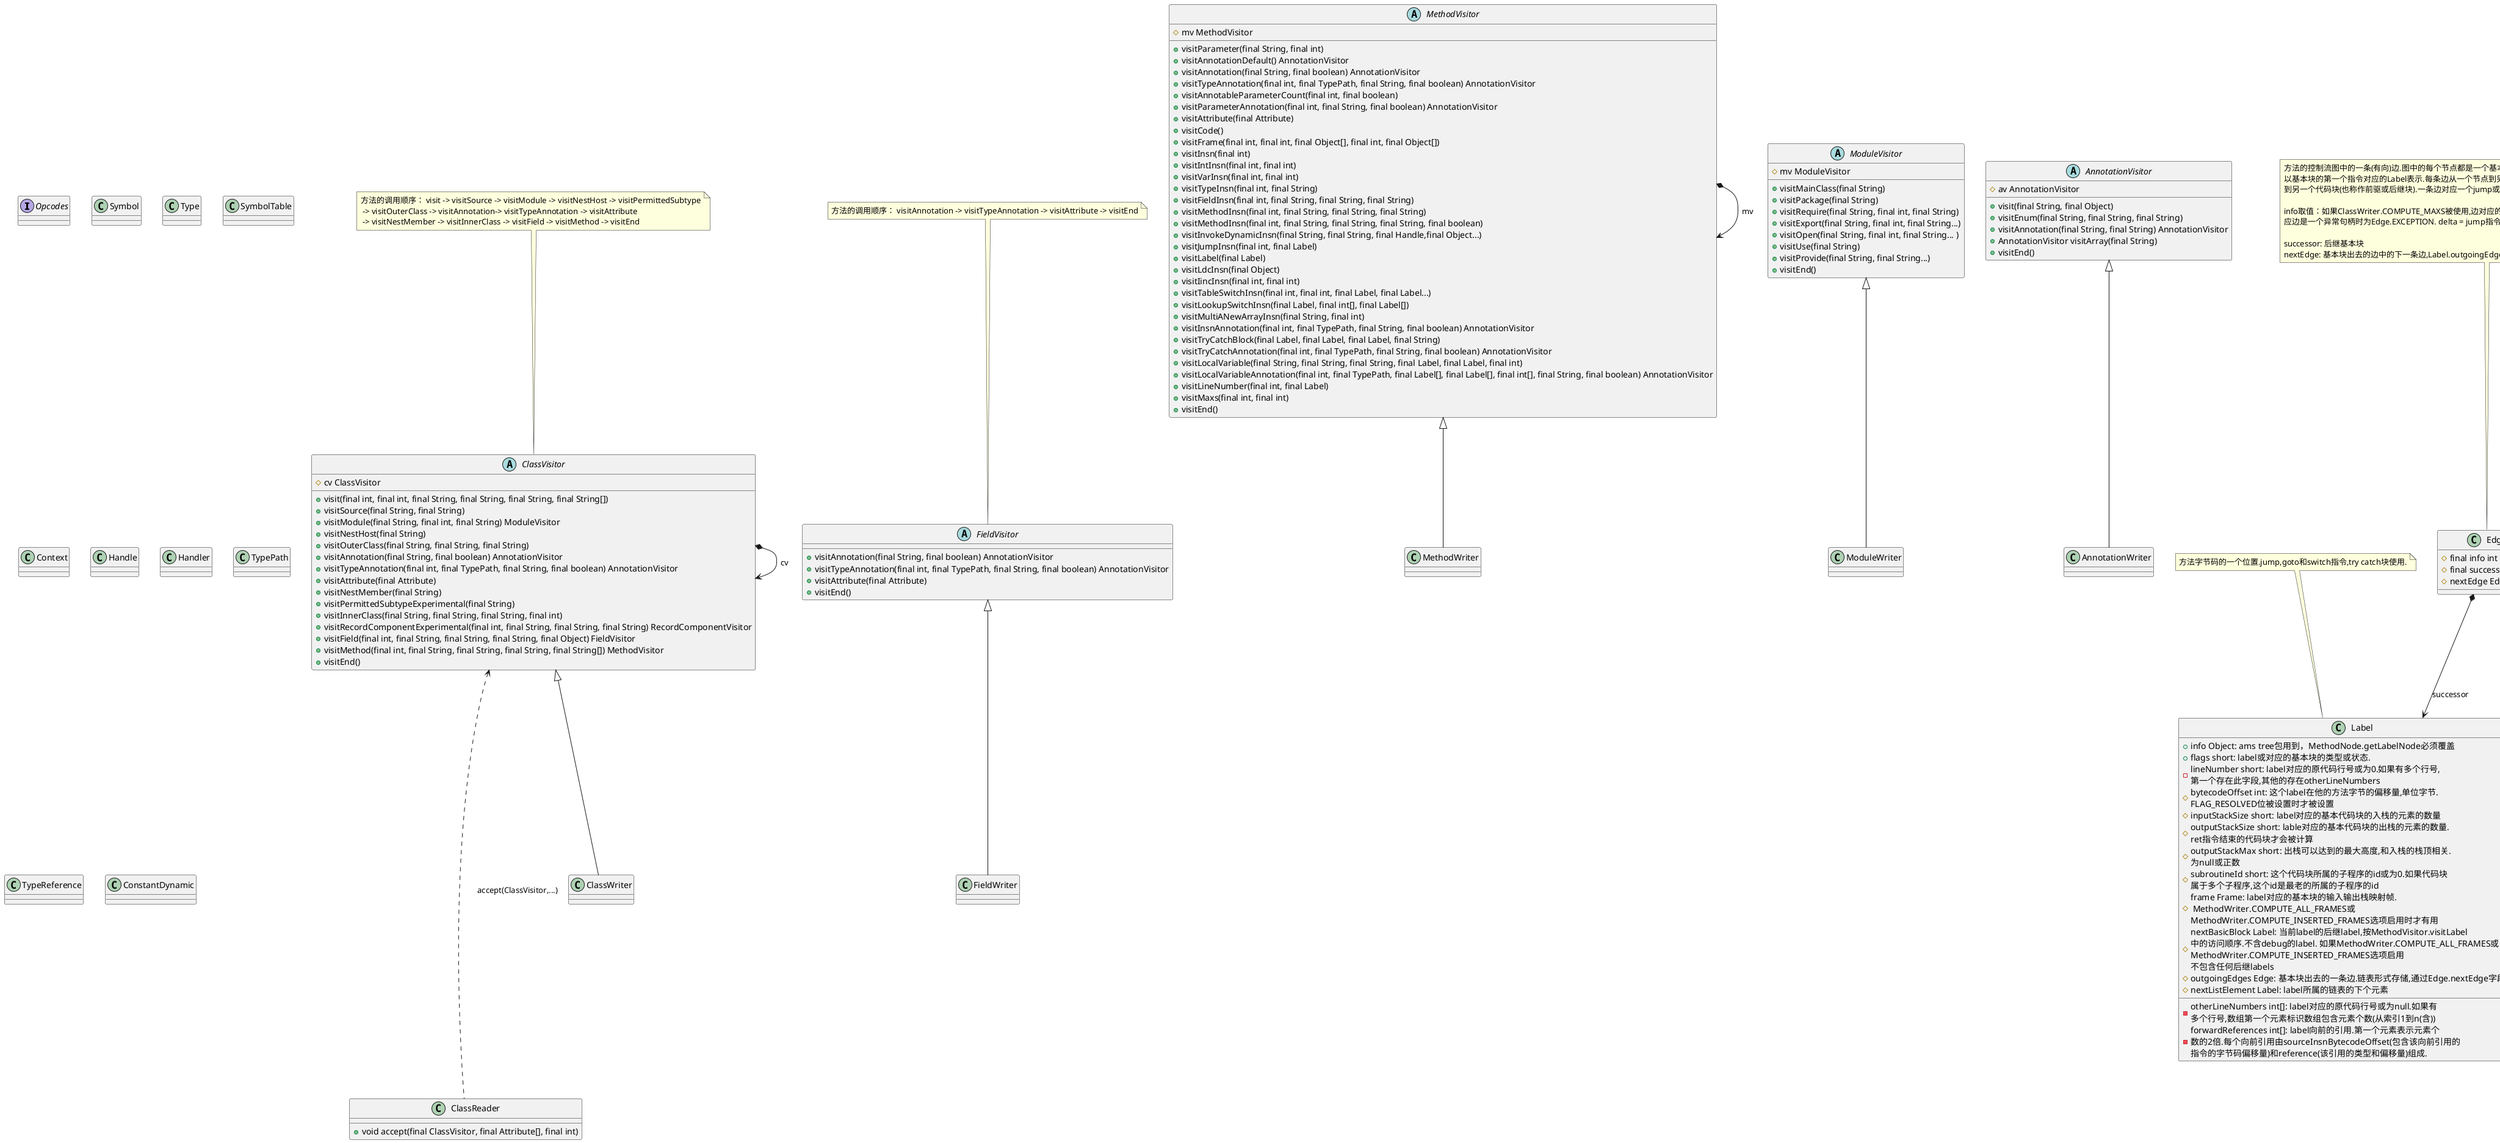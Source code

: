 @startuml

interface Opcodes

class ClassReader {
  + void accept(final ClassVisitor, final Attribute[], final int)
}

abstract class ClassVisitor {
  # cv ClassVisitor

  + visit(final int, final int, final String, final String, final String, final String[])
  + visitSource(final String, final String)
  + visitModule(final String, final int, final String) ModuleVisitor
  + visitNestHost(final String)
  + visitOuterClass(final String, final String, final String)
  + visitAnnotation(final String, final boolean) AnnotationVisitor
  + visitTypeAnnotation(final int, final TypePath, final String, final boolean) AnnotationVisitor
  + visitAttribute(final Attribute)
  + visitNestMember(final String)
  + visitPermittedSubtypeExperimental(final String)
  + visitInnerClass(final String, final String, final String, final int)
  + visitRecordComponentExperimental(final int, final String, final String, final String) RecordComponentVisitor
  + visitField(final int, final String, final String, final String, final Object) FieldVisitor
  + visitMethod(final int, final String, final String, final String, final String[]) MethodVisitor
  + visitEnd()
}

note top of ClassVisitor
方法的调用顺序： visit -> visitSource -> visitModule -> visitNestHost -> visitPermittedSubtype
 -> visitOuterClass -> visitAnnotation-> visitTypeAnnotation -> visitAttribute
 -> visitNestMember -> visitInnerClass -> visitField -> visitMethod -> visitEnd
end note

class ClassWriter extends ClassVisitor {
}

abstract class FieldVisitor {
  + visitAnnotation(final String, final boolean) AnnotationVisitor
  + visitTypeAnnotation(final int, final TypePath, final String, final boolean) AnnotationVisitor
  + visitAttribute(final Attribute)
  + visitEnd()
}

note top of FieldVisitor
方法的调用顺序： visitAnnotation -> visitTypeAnnotation -> visitAttribute -> visitEnd
end note

class FieldWriter extends FieldVisitor {
}

abstract class MethodVisitor {
  # mv MethodVisitor

  + visitParameter(final String, final int)
  + visitAnnotationDefault() AnnotationVisitor
  + visitAnnotation(final String, final boolean) AnnotationVisitor
  + visitTypeAnnotation(final int, final TypePath, final String, final boolean) AnnotationVisitor
  + visitAnnotableParameterCount(final int, final boolean)
  + visitParameterAnnotation(final int, final String, final boolean) AnnotationVisitor
  + visitAttribute(final Attribute)
  + visitCode()
  + visitFrame(final int, final int, final Object[], final int, final Object[])
  + visitInsn(final int)
  + visitIntInsn(final int, final int)
  + visitVarInsn(final int, final int)
  + visitTypeInsn(final int, final String)
  + visitFieldInsn(final int, final String, final String, final String)
  + visitMethodInsn(final int, final String, final String, final String)
  + visitMethodInsn(final int, final String, final String, final String, final boolean)
  + visitInvokeDynamicInsn(final String, final String, final Handle,final Object...)
  + visitJumpInsn(final int, final Label)
  + visitLabel(final Label)
  + visitLdcInsn(final Object)
  + visitIincInsn(final int, final int)
  + visitTableSwitchInsn(final int, final int, final Label, final Label...)
  + visitLookupSwitchInsn(final Label, final int[], final Label[])
  + visitMultiANewArrayInsn(final String, final int)
  + visitInsnAnnotation(final int, final TypePath, final String, final boolean) AnnotationVisitor
  + visitTryCatchBlock(final Label, final Label, final Label, final String)
  + visitTryCatchAnnotation(final int, final TypePath, final String, final boolean) AnnotationVisitor
  + visitLocalVariable(final String, final String, final String, final Label, final Label, final int)
  + visitLocalVariableAnnotation(final int, final TypePath, final Label[], final Label[], final int[], final String, final boolean) AnnotationVisitor
  + visitLineNumber(final int, final Label)
  + visitMaxs(final int, final int)
  + visitEnd()
}

class MethodWriter extends MethodVisitor {
}

abstract class ModuleVisitor {
  # mv ModuleVisitor

  + visitMainClass(final String)
  + visitPackage(final String)
  + visitRequire(final String, final int, final String)
  + visitExport(final String, final int, final String...)
  + visitOpen(final String, final int, final String... )
  + visitUse(final String)
  + visitProvide(final String, final String...)
  + visitEnd()
}

class ModuleWriter extends ModuleVisitor {
}

abstract class AnnotationVisitor {
  # av AnnotationVisitor

  + visit(final String, final Object)
  + visitEnum(final String, final String, final String)
  + visitAnnotation(final String, final String) AnnotationVisitor
  + AnnotationVisitor visitArray(final String)
  + visitEnd()
}

class AnnotationWriter extends AnnotationVisitor {
}

class Symbol {
}

class Type {
}

class SymbolTable {
}

class Context {
}

class Handle {
}

Class Handler {
}

class TypePath {
}

class TypeReference {
}

class Edge {
  # final info int
  # final successor Label
  # nextEdge Edge
}
note top of Edge
  方法的控制流图中的一条(有向)边.图中的每个节点都是一个基本块(一段连续的指令代码组成),
  以基本块的第一个指令对应的Label表示.每条边从一个节点到另一个节点,比如,从一个代码块
  到另一个代码块(也称作前驱或后继块).一条边对应一个jump或ret指令或一个异常句柄.

  info取值：如果ClassWriter.COMPUTE_MAXS被使用,边对应的是一个jump指令时为栈的大小delta,对
  应边是一个异常句柄时为Edge.EXCEPTION. delta = jump指令之后的栈大小 - 前驱基本块的开始处的栈大小 ？？？

  successor: 后继基本块
  nextEdge: 基本块出去的边中的下一条边,Label.outgoingEdges
end note

class Label {
  + info Object: ams tree包用到，MethodNode.getLabelNode必须覆盖
  + flags short: label或对应的基本块的类型或状态.
  - lineNumber short: label对应的原代码行号或为0.如果有多个行号,\n第一个存在此字段,其他的存在otherLineNumbers
  - otherLineNumbers int[]: label对应的原代码行号或为null.如果有\n多个行号,数组第一个元素标识数组包含元素个数(从索引1到n(含))
  - forwardReferences int[]: label向前的引用.第一个元素表示元素个\n数的2倍.每个向前引用由sourceInsnBytecodeOffset(包含该向前引用的\n指令的字节码偏移量)和reference(该引用的类型和偏移量)组成.
  # bytecodeOffset int: 这个label在他的方法字节的偏移量,单位字节.\nFLAG_RESOLVED位被设置时才被设置
  # inputStackSize short: label对应的基本代码块的入栈的元素的数量
  # outputStackSize short: lable对应的基本代码块的出栈的元素的数量.\nret指令结束的代码块才会被计算
  # outputStackMax short: 出栈可以达到的最大高度,和入栈的栈顶相关.\n为null或正数
  # subroutineId short: 这个代码块所属的子程序的id或为0.如果代码块\n属于多个子程序,这个id是最老的所属的子程序的id
  # frame Frame: label对应的基本块的输入输出栈映射帧.\n MethodWriter.COMPUTE_ALL_FRAMES或\nMethodWriter.COMPUTE_INSERTED_FRAMES选项启用时才有用
  # nextBasicBlock Label: 当前label的后继label,按MethodVisitor.visitLabel\n中的访问顺序.不含debug的label. 如果MethodWriter.COMPUTE_ALL_FRAMES或\nMethodWriter.COMPUTE_INSERTED_FRAMES选项启用\n不包含任何后继labels
  # outgoingEdges Edge: 基本块出去的一条边.链表形式存储,通过Edge.nextEdge字段链接
  # nextListElement Label: label所属的链表的下个元素

}
note top of Label
  方法字节码的一个位置.jump,goto和switch指令,try catch块使用.
end note

class ConstantDynamic {
}

class Frame {
}
note top of Frame
  基本块的输入输出栈映射帧
  通过两步计算而来：
  1. 当在MethodWriter中访问每一条指令时,当前基本块结尾处的帧的状态是由指令在前一个输出帧状态上模拟执行来更新的
  2. 所有指令都被访问后，MethodWriter使用一个修复算法来计算每个基本块的输入帧（基本块起始处的栈映射帧,见MethodWriter.computeAllFrame()

  输出栈映射帧的计算和输入帧相关,当计算时输入帧还是未知的.因此需要抽象类型,比如"输入帧x未知处的类型"或"输入帧栈顶的类型",

  以后本地变量和输入输出帧的操作数包含的值被称为"抽象类型".一个抽象类型用4个字段DIM, KIND, FLAGS and VALUE, 在一个int值中表示:
   =====================================
   |...DIM|KIND|.F|...............VALUE|
   =====================================
  DIM: 6bits,-32到31,可以根据DIM_MASK和右移DIM_SHIFT来获取
  KIND: 4bits,表示值的类型.可以根据KIND_MASK获取,必须为CONSTANT_KIND,REFERENCE_KIND,UNINITIALIZED_KIND,LOCAL_KIND,STACK_KIND之一.
  FLAGS: 2bits, 包含2个boolean标志.当前只是有一个: TOP_IF_LONG_OR_DOUBLE_FLAG
  VALUE: 20bits,包含：
    如果KIND为CONSTANT_KIND,为 ITEM_TOP, ITEM_ASM_BOOLEAN, ITEM_ASM_BYTE, ITEM_ASM_CHAR or ITEM_ASM_SHORT,
    ITEM_INTEGER, ITEM_FLOAT, ITEM_LONG, ITEM_DOUBLE ,ITEM_NULL or ITEM_UNINITIALIZED_THIS之一.
    如果KIND为REFERENCE_KIND,为一个类型表中的TYPE_TAG符号在SymbolTable的索引.
    如果KIND为UNINITIALIZED_KIND,为一个类型表中的UNINITIALIZED_TYPE_TAG符号在SymbolTable的索引.
    如果KIND为LOCAL_KIND,为一个本地变量在输入栈帧的的索引.
    如果KIND为STACK_KIND,为一个到输入栈帧的栈顶的相对位置的索引.

end note


class CurrentFrame extends Frame {
}

ClassVisitor *--> ClassVisitor: cv
MethodVisitor *--> MethodVisitor: mv
Edge *--> Edge: nextEdge
Edge *--> Label: successor
ClassVisitor <... ClassReader: accept(ClassVisitor,...)




@enduml
